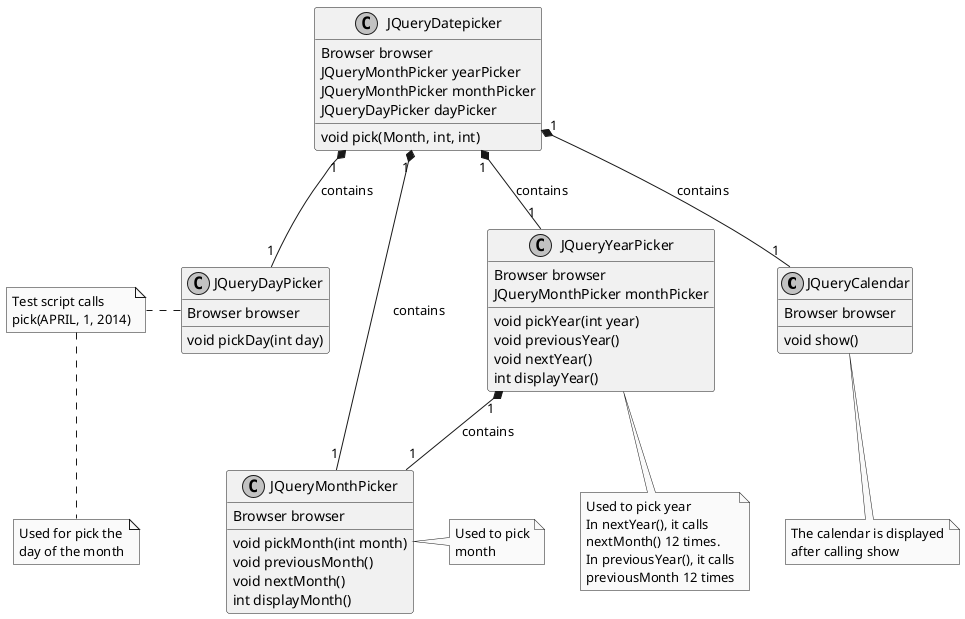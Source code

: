 @startuml

skinparam monochrome true
skinparam shadowing false

JQueryCalendar : Browser browser
JQueryCalendar : void show()
note bottom : The calendar is displayed\nafter calling show

JQueryMonthPicker : Browser browser
JQueryMonthPicker : void pickMonth(int month)
JQueryMonthPicker : void previousMonth()
JQueryMonthPicker : void nextMonth()
JQueryMonthPicker : int displayMonth()
note right : Used to pick\nmonth

JQueryYearPicker : Browser browser
JQueryYearPicker : JQueryMonthPicker monthPicker
JQueryYearPicker : void pickYear(int year)
JQueryYearPicker : void previousYear()
JQueryYearPicker : void nextYear()
JQueryYearPicker : int displayYear()
note bottom : Used to pick year\nIn nextYear(), it calls\nnextMonth() 12 times.\nIn previousYear(), it calls\npreviousMonth 12 times

JQueryDatepicker "1" *-- "1" JQueryCalendar : contains
JQueryDatepicker "1" *-- "1" JQueryYearPicker : contains
JQueryDatepicker "1" *-- "1" JQueryMonthPicker : contains
JQueryDatepicker "1" *-- "1" JQueryDayPicker : contains
JQueryYearPicker "1" *-- "1" JQueryMonthPicker : contains

JQueryDatepicker : Browser browser
JQueryDatepicker : JQueryMonthPicker yearPicker
JQueryDatepicker : JQueryMonthPicker monthPicker
JQueryDatepicker : JQueryDayPicker dayPicker
JQueryDatepicker : void pick(Month, int, int)
note right : Test script calls\npick(APRIL, 1, 2014)


JQueryDayPicker : Browser browser
JQueryDayPicker : void pickDay(int day)
note bottom : Used for pick the\nday of the month

@enduml

